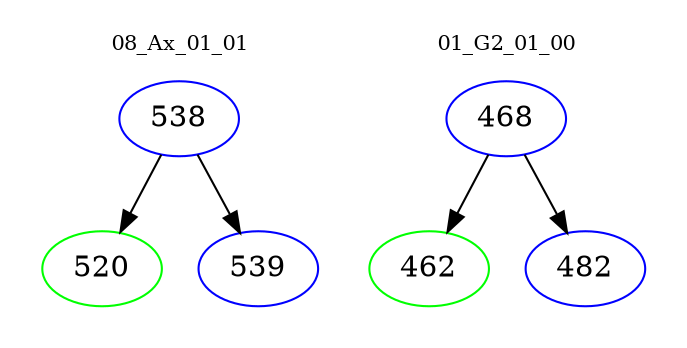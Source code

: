digraph{
subgraph cluster_0 {
color = white
label = "08_Ax_01_01";
fontsize=10;
T0_538 [label="538", color="blue"]
T0_538 -> T0_520 [color="black"]
T0_520 [label="520", color="green"]
T0_538 -> T0_539 [color="black"]
T0_539 [label="539", color="blue"]
}
subgraph cluster_1 {
color = white
label = "01_G2_01_00";
fontsize=10;
T1_468 [label="468", color="blue"]
T1_468 -> T1_462 [color="black"]
T1_462 [label="462", color="green"]
T1_468 -> T1_482 [color="black"]
T1_482 [label="482", color="blue"]
}
}
